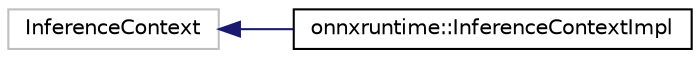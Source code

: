 digraph "Graphical Class Hierarchy"
{
  edge [fontname="Helvetica",fontsize="10",labelfontname="Helvetica",labelfontsize="10"];
  node [fontname="Helvetica",fontsize="10",shape=record];
  rankdir="LR";
  Node405 [label="InferenceContext",height=0.2,width=0.4,color="grey75", fillcolor="white", style="filled"];
  Node405 -> Node0 [dir="back",color="midnightblue",fontsize="10",style="solid",fontname="Helvetica"];
  Node0 [label="onnxruntime::InferenceContextImpl",height=0.2,width=0.4,color="black", fillcolor="white", style="filled",URL="$classonnxruntime_1_1InferenceContextImpl.html"];
}
